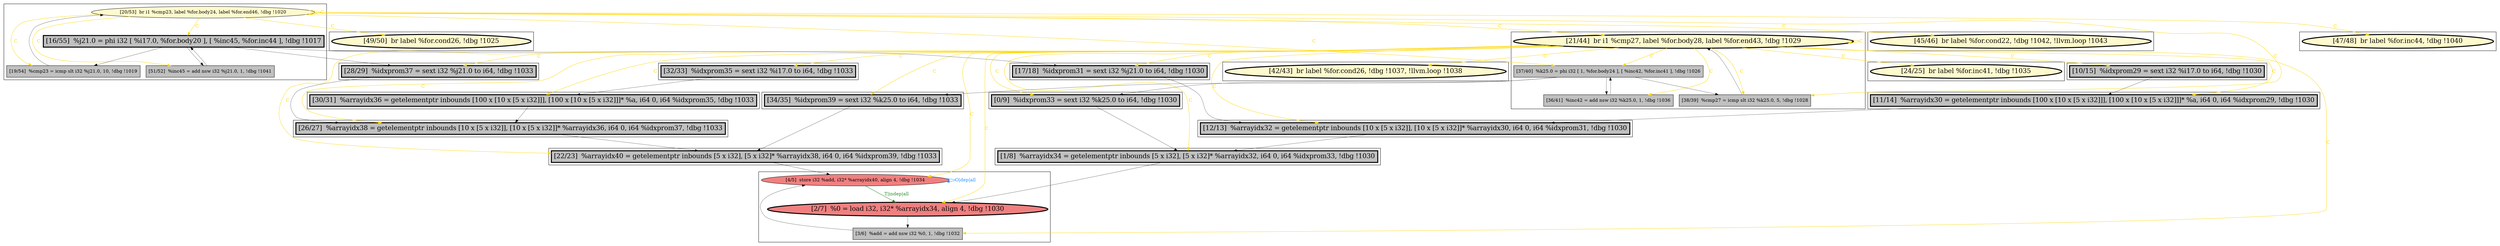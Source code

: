 
digraph G {



node1042->node1030 [style=solid,color=gold,label="C",penwidth=1.0,fontcolor=gold ]
node1025->node1035 [style=solid,color=gold,label="C",penwidth=1.0,fontcolor=gold ]
node1021->node1020 [style=solid,color=black,label="",penwidth=0.5,fontcolor=black ]
node1042->node1024 [style=solid,color=gold,label="C",penwidth=1.0,fontcolor=gold ]
node1039->node1019 [style=solid,color=black,label="",penwidth=0.5,fontcolor=black ]
node1025->node1023 [style=solid,color=gold,label="C",penwidth=1.0,fontcolor=gold ]
node1025->node1031 [style=solid,color=gold,label="C",penwidth=1.0,fontcolor=gold ]
node1024->node1021 [style=solid,color=black,label="",penwidth=0.5,fontcolor=black ]
node1041->node1034 [style=solid,color=black,label="",penwidth=0.5,fontcolor=black ]
node1019->node1018 [style=solid,color=forestgreen,label="T|indep|all",penwidth=1.0,fontcolor=forestgreen ]
node1017->node1019 [style=solid,color=black,label="",penwidth=0.5,fontcolor=black ]
node1024->node1023 [style=solid,color=black,label="",penwidth=0.5,fontcolor=black ]
node1018->node1017 [style=solid,color=black,label="",penwidth=0.5,fontcolor=black ]
node1042->node1027 [style=solid,color=gold,label="C",penwidth=1.0,fontcolor=gold ]
node1033->node1028 [style=solid,color=black,label="",penwidth=0.5,fontcolor=black ]
node1025->node1018 [style=solid,color=gold,label="C",penwidth=1.0,fontcolor=gold ]
node1042->node1043 [style=solid,color=gold,label="C",penwidth=1.0,fontcolor=gold ]
node1026->node1025 [style=solid,color=black,label="",penwidth=0.5,fontcolor=black ]
node1025->node1033 [style=solid,color=gold,label="C",penwidth=1.0,fontcolor=gold ]
node1025->node1034 [style=solid,color=gold,label="C",penwidth=1.0,fontcolor=gold ]
node1025->node1036 [style=solid,color=gold,label="C",penwidth=1.0,fontcolor=gold ]
node1023->node1024 [style=solid,color=black,label="",penwidth=0.5,fontcolor=black ]
node1025->node1024 [style=solid,color=gold,label="C",penwidth=1.0,fontcolor=gold ]
node1035->node1038 [style=solid,color=black,label="",penwidth=0.5,fontcolor=black ]
node1019->node1019 [style=solid,color=dodgerblue,label="O|dep|all",penwidth=1.0,fontcolor=dodgerblue ]
node1042->node1041 [style=solid,color=gold,label="C",penwidth=1.0,fontcolor=gold ]
node1025->node1028 [style=solid,color=gold,label="C",penwidth=1.0,fontcolor=gold ]
node1038->node1020 [style=solid,color=black,label="",penwidth=0.5,fontcolor=black ]
node1025->node1026 [style=solid,color=gold,label="C",penwidth=1.0,fontcolor=gold ]
node1041->node1040 [style=solid,color=black,label="",penwidth=0.5,fontcolor=black ]
node1025->node1038 [style=solid,color=gold,label="C",penwidth=1.0,fontcolor=gold ]
node1025->node1017 [style=solid,color=gold,label="C",penwidth=1.0,fontcolor=gold ]
node1042->node1040 [style=solid,color=gold,label="C",penwidth=1.0,fontcolor=gold ]
node1042->node1025 [style=solid,color=gold,label="C",penwidth=1.0,fontcolor=gold ]
node1042->node1026 [style=solid,color=gold,label="C",penwidth=1.0,fontcolor=gold ]
node1040->node1042 [style=solid,color=black,label="",penwidth=0.5,fontcolor=black ]
node1025->node1025 [style=solid,color=gold,label="C",penwidth=1.0,fontcolor=gold ]
node1024->node1026 [style=solid,color=black,label="",penwidth=0.5,fontcolor=black ]
node1032->node1039 [style=solid,color=black,label="",penwidth=0.5,fontcolor=black ]
node1025->node1039 [style=solid,color=gold,label="C",penwidth=1.0,fontcolor=gold ]
node1025->node1032 [style=solid,color=gold,label="C",penwidth=1.0,fontcolor=gold ]
node1020->node1018 [style=solid,color=black,label="",penwidth=0.5,fontcolor=black ]
node1036->node1039 [style=solid,color=black,label="",penwidth=0.5,fontcolor=black ]
node1025->node1021 [style=solid,color=gold,label="C",penwidth=1.0,fontcolor=gold ]
node1025->node1022 [style=solid,color=gold,label="C",penwidth=1.0,fontcolor=gold ]
node1028->node1036 [style=solid,color=black,label="",penwidth=0.5,fontcolor=black ]
node1025->node1037 [style=solid,color=gold,label="C",penwidth=1.0,fontcolor=gold ]
node1043->node1041 [style=solid,color=black,label="",penwidth=0.5,fontcolor=black ]
node1041->node1043 [style=solid,color=black,label="",penwidth=0.5,fontcolor=black ]
node1042->node1029 [style=solid,color=gold,label="C",penwidth=1.0,fontcolor=gold ]
node1042->node1042 [style=solid,color=gold,label="C",penwidth=1.0,fontcolor=gold ]
node1034->node1036 [style=solid,color=black,label="",penwidth=0.5,fontcolor=black ]
node1044->node1035 [style=solid,color=black,label="",penwidth=0.5,fontcolor=black ]
node1031->node1038 [style=solid,color=black,label="",penwidth=0.5,fontcolor=black ]
node1025->node1020 [style=solid,color=gold,label="C",penwidth=1.0,fontcolor=gold ]
node1025->node1044 [style=solid,color=gold,label="C",penwidth=1.0,fontcolor=gold ]
node1041->node1031 [style=solid,color=black,label="",penwidth=0.5,fontcolor=black ]
node1025->node1019 [style=solid,color=gold,label="C",penwidth=1.0,fontcolor=gold ]
node1024->node1032 [style=solid,color=black,label="",penwidth=0.5,fontcolor=black ]


subgraph cluster18 {


node1043 [fillcolor=grey,label="[51/52]  %inc45 = add nsw i32 %j21.0, 1, !dbg !1041",shape=rectangle,style=filled ]
node1042 [fillcolor=lemonchiffon,label="[20/53]  br i1 %cmp23, label %for.body24, label %for.end46, !dbg !1020",shape=ellipse,style=filled ]
node1040 [fillcolor=grey,label="[19/54]  %cmp23 = icmp slt i32 %j21.0, 10, !dbg !1019",shape=rectangle,style=filled ]
node1041 [penwidth=3.0,fontsize=20,fillcolor=grey,label="[16/55]  %j21.0 = phi i32 [ %i17.0, %for.body20 ], [ %inc45, %for.inc44 ], !dbg !1017",shape=rectangle,style=filled ]



}

subgraph cluster16 {


node1038 [penwidth=3.0,fontsize=20,fillcolor=grey,label="[12/13]  %arrayidx32 = getelementptr inbounds [10 x [5 x i32]], [10 x [5 x i32]]* %arrayidx30, i64 0, i64 %idxprom31, !dbg !1030",shape=rectangle,style=filled ]



}

subgraph cluster17 {


node1039 [penwidth=3.0,fontsize=20,fillcolor=grey,label="[22/23]  %arrayidx40 = getelementptr inbounds [5 x i32], [5 x i32]* %arrayidx38, i64 0, i64 %idxprom39, !dbg !1033",shape=rectangle,style=filled ]



}

subgraph cluster4 {


node1026 [fillcolor=grey,label="[38/39]  %cmp27 = icmp slt i32 %k25.0, 5, !dbg !1028",shape=rectangle,style=filled ]
node1025 [penwidth=3.0,fontsize=20,fillcolor=lemonchiffon,label="[21/44]  br i1 %cmp27, label %for.body28, label %for.end43, !dbg !1029",shape=ellipse,style=filled ]
node1023 [fillcolor=grey,label="[36/41]  %inc42 = add nsw i32 %k25.0, 1, !dbg !1036",shape=rectangle,style=filled ]
node1024 [fillcolor=grey,label="[37/40]  %k25.0 = phi i32 [ 1, %for.body24 ], [ %inc42, %for.inc41 ], !dbg !1026",shape=rectangle,style=filled ]



}

subgraph cluster3 {


node1022 [penwidth=3.0,fontsize=20,fillcolor=lemonchiffon,label="[42/43]  br label %for.cond26, !dbg !1037, !llvm.loop !1038",shape=ellipse,style=filled ]



}

subgraph cluster2 {


node1021 [penwidth=3.0,fontsize=20,fillcolor=grey,label="[0/9]  %idxprom33 = sext i32 %k25.0 to i64, !dbg !1030",shape=rectangle,style=filled ]



}

subgraph cluster1 {


node1020 [penwidth=3.0,fontsize=20,fillcolor=grey,label="[1/8]  %arrayidx34 = getelementptr inbounds [5 x i32], [5 x i32]* %arrayidx32, i64 0, i64 %idxprom33, !dbg !1030",shape=rectangle,style=filled ]



}

subgraph cluster12 {


node1034 [penwidth=3.0,fontsize=20,fillcolor=grey,label="[28/29]  %idxprom37 = sext i32 %j21.0 to i64, !dbg !1033",shape=rectangle,style=filled ]



}

subgraph cluster5 {


node1027 [penwidth=3.0,fontsize=20,fillcolor=lemonchiffon,label="[45/46]  br label %for.cond22, !dbg !1042, !llvm.loop !1043",shape=ellipse,style=filled ]



}

subgraph cluster0 {


node1017 [fillcolor=grey,label="[3/6]  %add = add nsw i32 %0, 1, !dbg !1032",shape=rectangle,style=filled ]
node1019 [fillcolor=lightcoral,label="[4/5]  store i32 %add, i32* %arrayidx40, align 4, !dbg !1034",shape=ellipse,style=filled ]
node1018 [penwidth=3.0,fontsize=20,fillcolor=lightcoral,label="[2/7]  %0 = load i32, i32* %arrayidx34, align 4, !dbg !1030",shape=ellipse,style=filled ]



}

subgraph cluster6 {


node1028 [penwidth=3.0,fontsize=20,fillcolor=grey,label="[30/31]  %arrayidx36 = getelementptr inbounds [100 x [10 x [5 x i32]]], [100 x [10 x [5 x i32]]]* %a, i64 0, i64 %idxprom35, !dbg !1033",shape=rectangle,style=filled ]



}

subgraph cluster14 {


node1036 [penwidth=3.0,fontsize=20,fillcolor=grey,label="[26/27]  %arrayidx38 = getelementptr inbounds [10 x [5 x i32]], [10 x [5 x i32]]* %arrayidx36, i64 0, i64 %idxprom37, !dbg !1033",shape=rectangle,style=filled ]



}

subgraph cluster7 {


node1029 [penwidth=3.0,fontsize=20,fillcolor=lemonchiffon,label="[47/48]  br label %for.inc44, !dbg !1040",shape=ellipse,style=filled ]



}

subgraph cluster8 {


node1030 [penwidth=3.0,fontsize=20,fillcolor=lemonchiffon,label="[49/50]  br label %for.cond26, !dbg !1025",shape=ellipse,style=filled ]



}

subgraph cluster9 {


node1031 [penwidth=3.0,fontsize=20,fillcolor=grey,label="[17/18]  %idxprom31 = sext i32 %j21.0 to i64, !dbg !1030",shape=rectangle,style=filled ]



}

subgraph cluster19 {


node1044 [penwidth=3.0,fontsize=20,fillcolor=grey,label="[10/15]  %idxprom29 = sext i32 %i17.0 to i64, !dbg !1030",shape=rectangle,style=filled ]



}

subgraph cluster10 {


node1032 [penwidth=3.0,fontsize=20,fillcolor=grey,label="[34/35]  %idxprom39 = sext i32 %k25.0 to i64, !dbg !1033",shape=rectangle,style=filled ]



}

subgraph cluster11 {


node1033 [penwidth=3.0,fontsize=20,fillcolor=grey,label="[32/33]  %idxprom35 = sext i32 %i17.0 to i64, !dbg !1033",shape=rectangle,style=filled ]



}

subgraph cluster13 {


node1035 [penwidth=3.0,fontsize=20,fillcolor=grey,label="[11/14]  %arrayidx30 = getelementptr inbounds [100 x [10 x [5 x i32]]], [100 x [10 x [5 x i32]]]* %a, i64 0, i64 %idxprom29, !dbg !1030",shape=rectangle,style=filled ]



}

subgraph cluster15 {


node1037 [penwidth=3.0,fontsize=20,fillcolor=lemonchiffon,label="[24/25]  br label %for.inc41, !dbg !1035",shape=ellipse,style=filled ]



}

}
